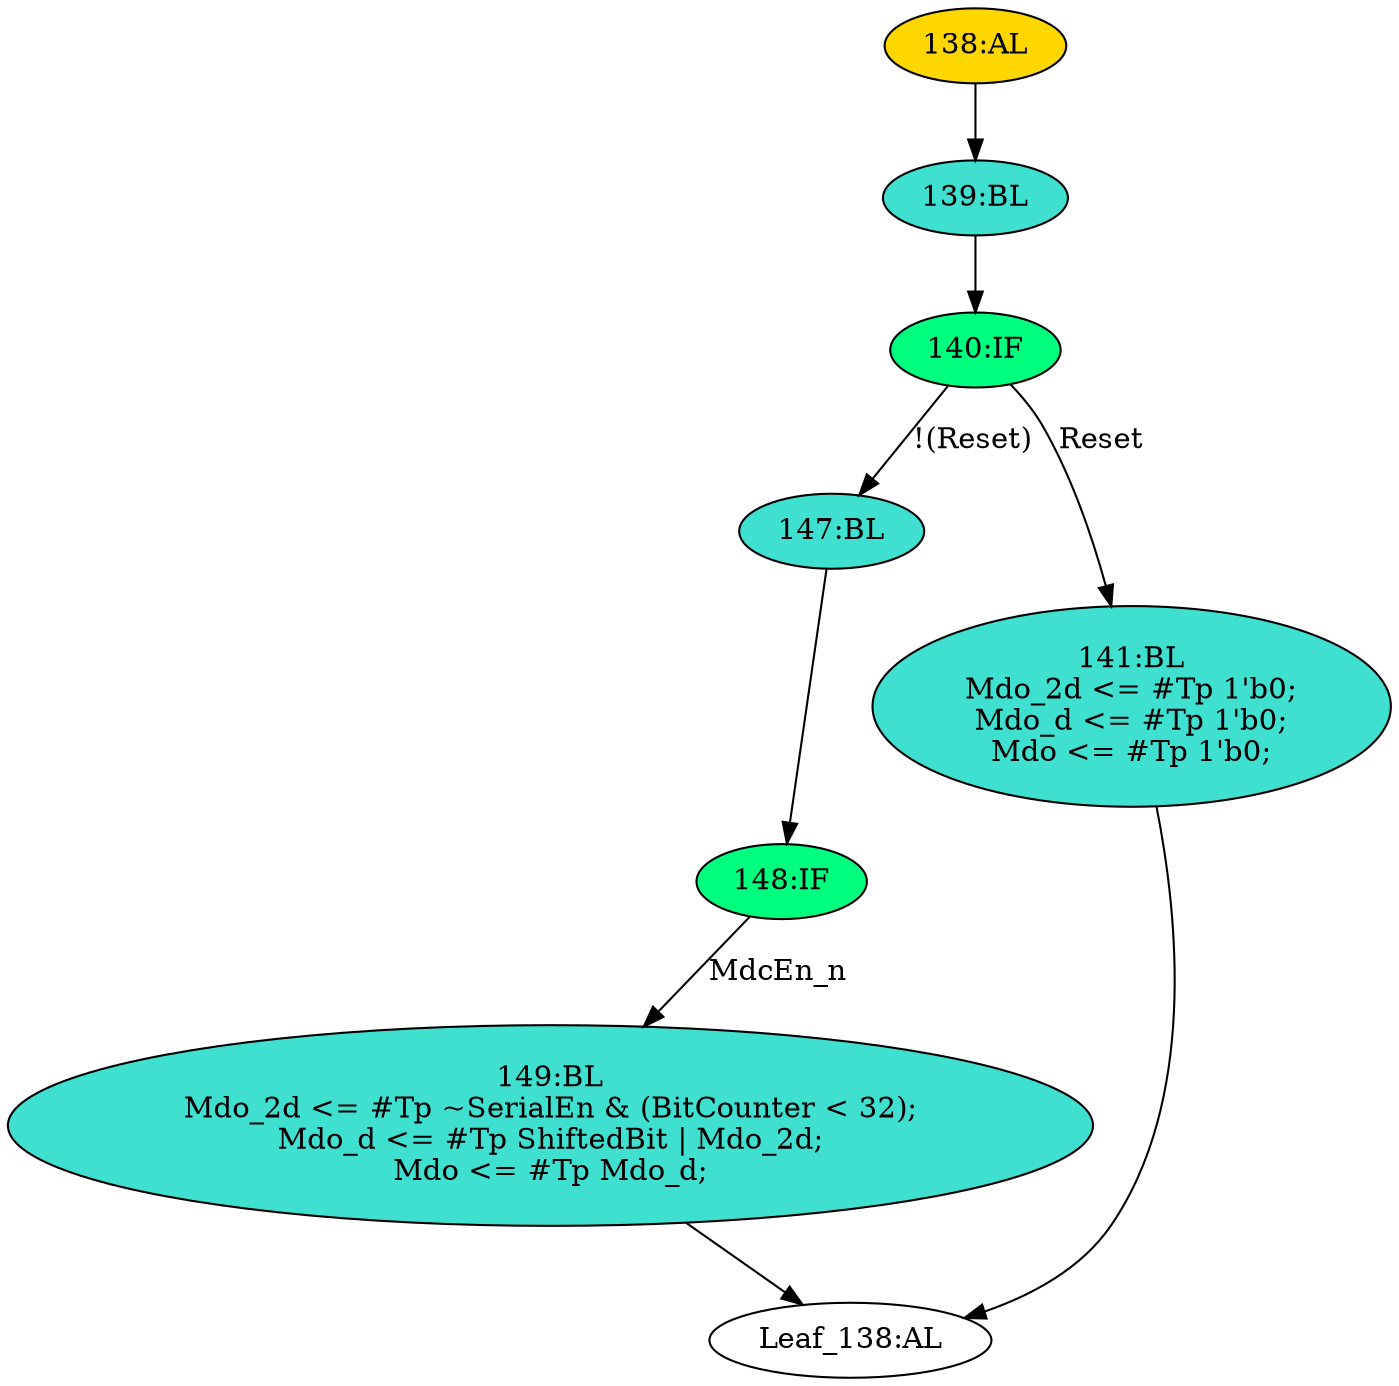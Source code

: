 strict digraph "" {
	node [label="\N"];
	"140:IF"	 [ast="<pyverilog.vparser.ast.IfStatement object at 0x7fcfb08915d0>",
		fillcolor=springgreen,
		label="140:IF",
		statements="[]",
		style=filled,
		typ=IfStatement];
	"147:BL"	 [ast="<pyverilog.vparser.ast.Block object at 0x7fcfb08910d0>",
		fillcolor=turquoise,
		label="147:BL",
		statements="[]",
		style=filled,
		typ=Block];
	"140:IF" -> "147:BL"	 [cond="['Reset']",
		label="!(Reset)",
		lineno=140];
	"141:BL"	 [ast="<pyverilog.vparser.ast.Block object at 0x7fcfb0865e50>",
		fillcolor=turquoise,
		label="141:BL
Mdo_2d <= #Tp 1'b0;
Mdo_d <= #Tp 1'b0;
Mdo <= #Tp 1'b0;",
		statements="[<pyverilog.vparser.ast.NonblockingSubstitution object at 0x7fcfb0865e90>, <pyverilog.vparser.ast.NonblockingSubstitution object \
at 0x7fcfb0878090>, <pyverilog.vparser.ast.NonblockingSubstitution object at 0x7fcfb0878250>]",
		style=filled,
		typ=Block];
	"140:IF" -> "141:BL"	 [cond="['Reset']",
		label=Reset,
		lineno=140];
	"148:IF"	 [ast="<pyverilog.vparser.ast.IfStatement object at 0x7fcfb0891e50>",
		fillcolor=springgreen,
		label="148:IF",
		statements="[]",
		style=filled,
		typ=IfStatement];
	"147:BL" -> "148:IF"	 [cond="[]",
		lineno=None];
	"Leaf_138:AL"	 [def_var="['Mdo_2d', 'Mdo_d', 'Mdo']",
		label="Leaf_138:AL"];
	"141:BL" -> "Leaf_138:AL"	 [cond="[]",
		lineno=None];
	"149:BL"	 [ast="<pyverilog.vparser.ast.Block object at 0x7fcfb0891290>",
		fillcolor=turquoise,
		label="149:BL
Mdo_2d <= #Tp ~SerialEn & (BitCounter < 32);
Mdo_d <= #Tp ShiftedBit | Mdo_2d;
Mdo <= #Tp Mdo_d;",
		statements="[<pyverilog.vparser.ast.NonblockingSubstitution object at 0x7fcfb0891950>, <pyverilog.vparser.ast.NonblockingSubstitution object \
at 0x7fcfb0865a10>, <pyverilog.vparser.ast.NonblockingSubstitution object at 0x7fcfb0865c50>]",
		style=filled,
		typ=Block];
	"149:BL" -> "Leaf_138:AL"	 [cond="[]",
		lineno=None];
	"138:AL"	 [ast="<pyverilog.vparser.ast.Always object at 0x7fcfb0878450>",
		clk_sens=True,
		fillcolor=gold,
		label="138:AL",
		sens="['Clk', 'Reset']",
		statements="[]",
		style=filled,
		typ=Always,
		use_var="['Reset', 'Mdo_d', 'MdcEn_n', 'SerialEn', 'ShiftedBit', 'Mdo_2d', 'BitCounter']"];
	"139:BL"	 [ast="<pyverilog.vparser.ast.Block object at 0x7fcfb08785d0>",
		fillcolor=turquoise,
		label="139:BL",
		statements="[]",
		style=filled,
		typ=Block];
	"138:AL" -> "139:BL"	 [cond="[]",
		lineno=None];
	"139:BL" -> "140:IF"	 [cond="[]",
		lineno=None];
	"148:IF" -> "149:BL"	 [cond="['MdcEn_n']",
		label=MdcEn_n,
		lineno=148];
}
